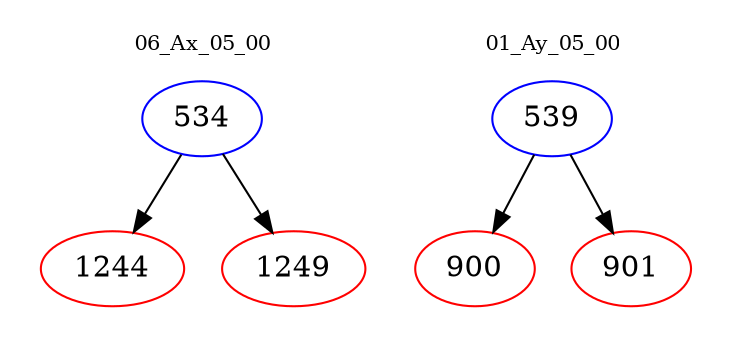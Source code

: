 digraph{
subgraph cluster_0 {
color = white
label = "06_Ax_05_00";
fontsize=10;
T0_534 [label="534", color="blue"]
T0_534 -> T0_1244 [color="black"]
T0_1244 [label="1244", color="red"]
T0_534 -> T0_1249 [color="black"]
T0_1249 [label="1249", color="red"]
}
subgraph cluster_1 {
color = white
label = "01_Ay_05_00";
fontsize=10;
T1_539 [label="539", color="blue"]
T1_539 -> T1_900 [color="black"]
T1_900 [label="900", color="red"]
T1_539 -> T1_901 [color="black"]
T1_901 [label="901", color="red"]
}
}

